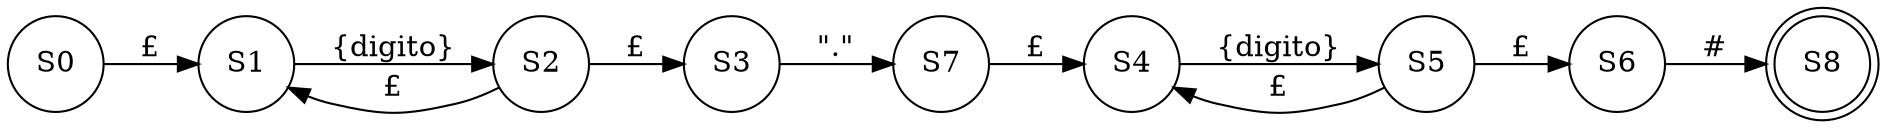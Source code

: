 digraph afn {
rankdir=LR
S0[shape="circle"]
S1[shape="circle"]
S2[shape="circle"]
S3[shape="circle"]
S7[shape="circle"]
S4[shape="circle"]
S5[shape="circle"]
S6[shape="circle"]
S8[shape="doublecircle"];

S0->S1 [label="£"]
S1->S2 [label="{digito}"]
S2->S1 [label="£"]
S2->S3 [label="£"]
S3->S7 [label="\".\""]
S7->S4 [label="£"]
S4->S5 [label="{digito}"]
S5->S4 [label="£"]
S5->S6 [label="£"]
S6->S8 [label="#"]

}